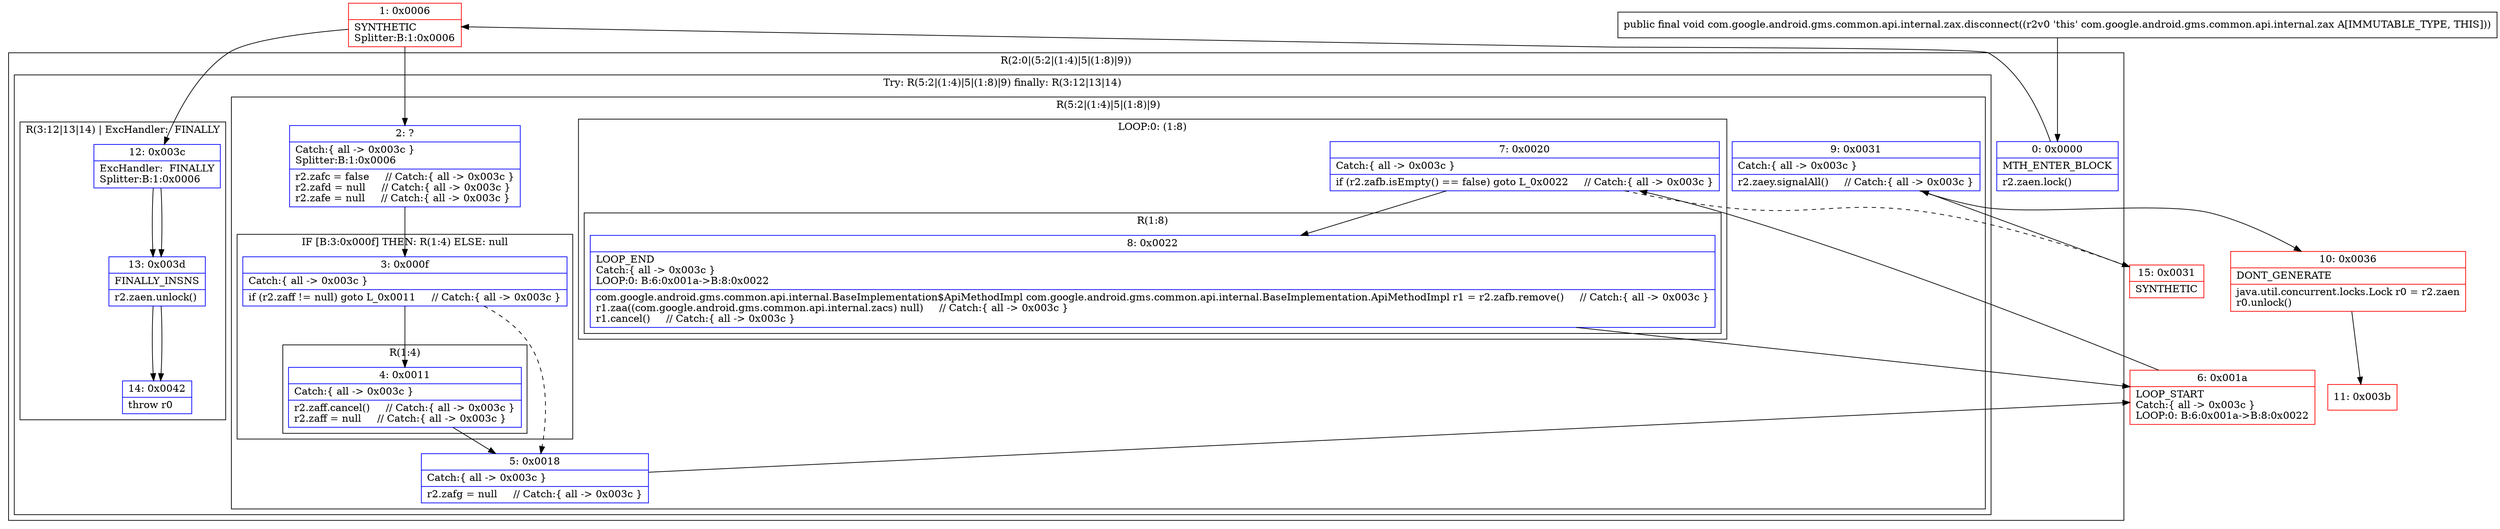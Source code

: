 digraph "CFG forcom.google.android.gms.common.api.internal.zax.disconnect()V" {
subgraph cluster_Region_844878270 {
label = "R(2:0|(5:2|(1:4)|5|(1:8)|9))";
node [shape=record,color=blue];
Node_0 [shape=record,label="{0\:\ 0x0000|MTH_ENTER_BLOCK\l|r2.zaen.lock()\l}"];
subgraph cluster_TryCatchRegion_1918561034 {
label = "Try: R(5:2|(1:4)|5|(1:8)|9) finally: R(3:12|13|14)";
node [shape=record,color=blue];
subgraph cluster_Region_1714554800 {
label = "R(5:2|(1:4)|5|(1:8)|9)";
node [shape=record,color=blue];
Node_2 [shape=record,label="{2\:\ ?|Catch:\{ all \-\> 0x003c \}\lSplitter:B:1:0x0006\l|r2.zafc = false     \/\/ Catch:\{ all \-\> 0x003c \}\lr2.zafd = null     \/\/ Catch:\{ all \-\> 0x003c \}\lr2.zafe = null     \/\/ Catch:\{ all \-\> 0x003c \}\l}"];
subgraph cluster_IfRegion_704821853 {
label = "IF [B:3:0x000f] THEN: R(1:4) ELSE: null";
node [shape=record,color=blue];
Node_3 [shape=record,label="{3\:\ 0x000f|Catch:\{ all \-\> 0x003c \}\l|if (r2.zaff != null) goto L_0x0011     \/\/ Catch:\{ all \-\> 0x003c \}\l}"];
subgraph cluster_Region_1186482306 {
label = "R(1:4)";
node [shape=record,color=blue];
Node_4 [shape=record,label="{4\:\ 0x0011|Catch:\{ all \-\> 0x003c \}\l|r2.zaff.cancel()     \/\/ Catch:\{ all \-\> 0x003c \}\lr2.zaff = null     \/\/ Catch:\{ all \-\> 0x003c \}\l}"];
}
}
Node_5 [shape=record,label="{5\:\ 0x0018|Catch:\{ all \-\> 0x003c \}\l|r2.zafg = null     \/\/ Catch:\{ all \-\> 0x003c \}\l}"];
subgraph cluster_LoopRegion_1663039972 {
label = "LOOP:0: (1:8)";
node [shape=record,color=blue];
Node_7 [shape=record,label="{7\:\ 0x0020|Catch:\{ all \-\> 0x003c \}\l|if (r2.zafb.isEmpty() == false) goto L_0x0022     \/\/ Catch:\{ all \-\> 0x003c \}\l}"];
subgraph cluster_Region_570357001 {
label = "R(1:8)";
node [shape=record,color=blue];
Node_8 [shape=record,label="{8\:\ 0x0022|LOOP_END\lCatch:\{ all \-\> 0x003c \}\lLOOP:0: B:6:0x001a\-\>B:8:0x0022\l|com.google.android.gms.common.api.internal.BaseImplementation$ApiMethodImpl com.google.android.gms.common.api.internal.BaseImplementation.ApiMethodImpl r1 = r2.zafb.remove()     \/\/ Catch:\{ all \-\> 0x003c \}\lr1.zaa((com.google.android.gms.common.api.internal.zacs) null)     \/\/ Catch:\{ all \-\> 0x003c \}\lr1.cancel()     \/\/ Catch:\{ all \-\> 0x003c \}\l}"];
}
}
Node_9 [shape=record,label="{9\:\ 0x0031|Catch:\{ all \-\> 0x003c \}\l|r2.zaey.signalAll()     \/\/ Catch:\{ all \-\> 0x003c \}\l}"];
}
subgraph cluster_Region_367422896 {
label = "R(3:12|13|14) | ExcHandler:  FINALLY\l";
node [shape=record,color=blue];
Node_12 [shape=record,label="{12\:\ 0x003c|ExcHandler:  FINALLY\lSplitter:B:1:0x0006\l}"];
Node_13 [shape=record,label="{13\:\ 0x003d|FINALLY_INSNS\l|r2.zaen.unlock()\l}"];
Node_14 [shape=record,label="{14\:\ 0x0042|throw r0\l}"];
}
}
}
subgraph cluster_Region_367422896 {
label = "R(3:12|13|14) | ExcHandler:  FINALLY\l";
node [shape=record,color=blue];
Node_12 [shape=record,label="{12\:\ 0x003c|ExcHandler:  FINALLY\lSplitter:B:1:0x0006\l}"];
Node_13 [shape=record,label="{13\:\ 0x003d|FINALLY_INSNS\l|r2.zaen.unlock()\l}"];
Node_14 [shape=record,label="{14\:\ 0x0042|throw r0\l}"];
}
Node_1 [shape=record,color=red,label="{1\:\ 0x0006|SYNTHETIC\lSplitter:B:1:0x0006\l}"];
Node_6 [shape=record,color=red,label="{6\:\ 0x001a|LOOP_START\lCatch:\{ all \-\> 0x003c \}\lLOOP:0: B:6:0x001a\-\>B:8:0x0022\l}"];
Node_10 [shape=record,color=red,label="{10\:\ 0x0036|DONT_GENERATE\l|java.util.concurrent.locks.Lock r0 = r2.zaen\lr0.unlock()\l}"];
Node_11 [shape=record,color=red,label="{11\:\ 0x003b}"];
Node_15 [shape=record,color=red,label="{15\:\ 0x0031|SYNTHETIC\l}"];
MethodNode[shape=record,label="{public final void com.google.android.gms.common.api.internal.zax.disconnect((r2v0 'this' com.google.android.gms.common.api.internal.zax A[IMMUTABLE_TYPE, THIS])) }"];
MethodNode -> Node_0;
Node_0 -> Node_1;
Node_2 -> Node_3;
Node_3 -> Node_4;
Node_3 -> Node_5[style=dashed];
Node_4 -> Node_5;
Node_5 -> Node_6;
Node_7 -> Node_8;
Node_7 -> Node_15[style=dashed];
Node_8 -> Node_6;
Node_9 -> Node_10;
Node_12 -> Node_13;
Node_13 -> Node_14;
Node_12 -> Node_13;
Node_13 -> Node_14;
Node_1 -> Node_2;
Node_1 -> Node_12;
Node_6 -> Node_7;
Node_10 -> Node_11;
Node_15 -> Node_9;
}

